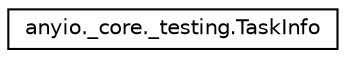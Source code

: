 digraph "Graphical Class Hierarchy"
{
 // LATEX_PDF_SIZE
  edge [fontname="Helvetica",fontsize="10",labelfontname="Helvetica",labelfontsize="10"];
  node [fontname="Helvetica",fontsize="10",shape=record];
  rankdir="LR";
  Node0 [label="anyio._core._testing.TaskInfo",height=0.2,width=0.4,color="black", fillcolor="white", style="filled",URL="$classanyio_1_1__core_1_1__testing_1_1TaskInfo.html",tooltip=" "];
}
